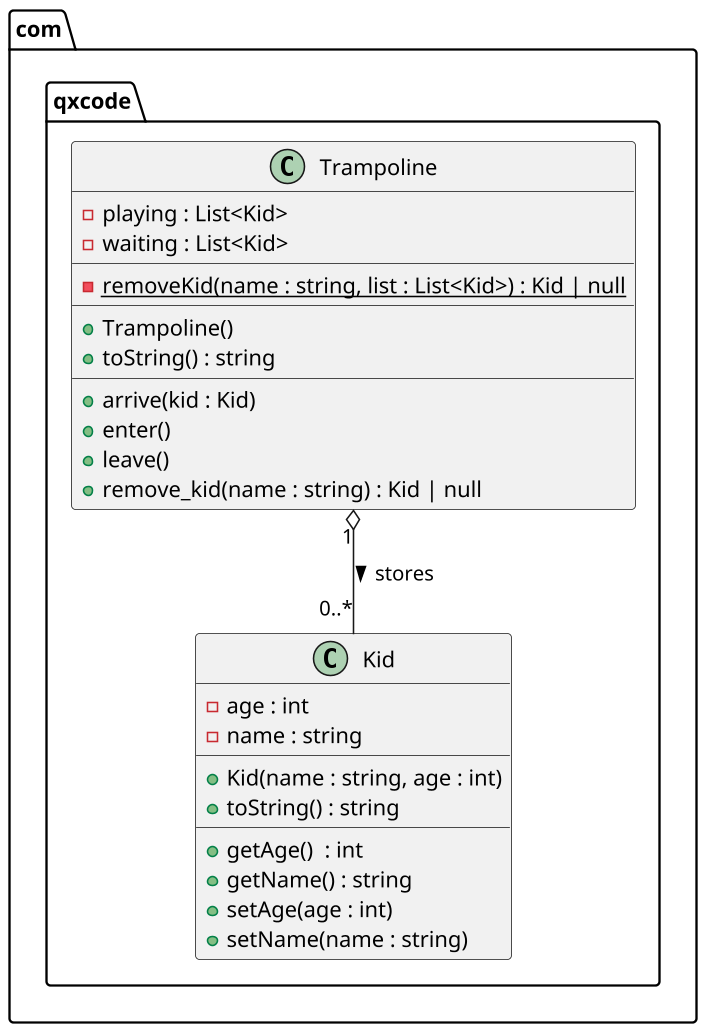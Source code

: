 '--
@startuml

skinparam defaultFontName Hasklig
skinparam dpi 150
'==
package com.qxcode {
  class Kid {
    - age : int
    - name : string
    __
    + Kid(name : string, age : int)
    + toString() : string
    __
    + getAge()  : int
    + getName() : string
    + setAge(age : int)
    + setName(name : string)
  }
  class Trampoline {
    - playing : List<Kid>
    - waiting : List<Kid>
    __
    - {static} removeKid(name : string, list : List<Kid>) : Kid | null
    __
    + Trampoline()
    + toString() : string
    __
    ' 
    ' insere na lista de espera
    + arrive(kid : Kid)
    '
    ' se existir alguém na lista de espera
    ' remove o que estiver na frente da lista
    ' e insere na no fim da lista de playing
    + enter()
    '
    ' se existir alguém em playing, remove o primeiro da lista
    ' e insere no final da lista de espera
    + leave()
    '
    ' procura nas lista passada por parametro a criança
    ' utilizando o nome
    ' se encontrar, remove a criança da lista e retorna
    ' retorna null se não encontrar
    + remove_kid(name : string) : Kid | null
  }
}
'--
Trampoline "1" o--  "0..*" Kid : > stores
@enduml